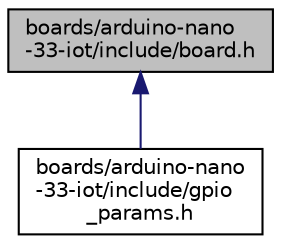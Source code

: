digraph "boards/arduino-nano-33-iot/include/board.h"
{
 // LATEX_PDF_SIZE
  edge [fontname="Helvetica",fontsize="10",labelfontname="Helvetica",labelfontsize="10"];
  node [fontname="Helvetica",fontsize="10",shape=record];
  Node1 [label="boards/arduino-nano\l-33-iot/include/board.h",height=0.2,width=0.4,color="black", fillcolor="grey75", style="filled", fontcolor="black",tooltip="Board specific definitions for the Arduino Nano 33 IoT."];
  Node1 -> Node2 [dir="back",color="midnightblue",fontsize="10",style="solid",fontname="Helvetica"];
  Node2 [label="boards/arduino-nano\l-33-iot/include/gpio\l_params.h",height=0.2,width=0.4,color="black", fillcolor="white", style="filled",URL="$arduino-nano-33-iot_2include_2gpio__params_8h.html",tooltip="Board specific configuration of direct mapped GPIOs."];
}

